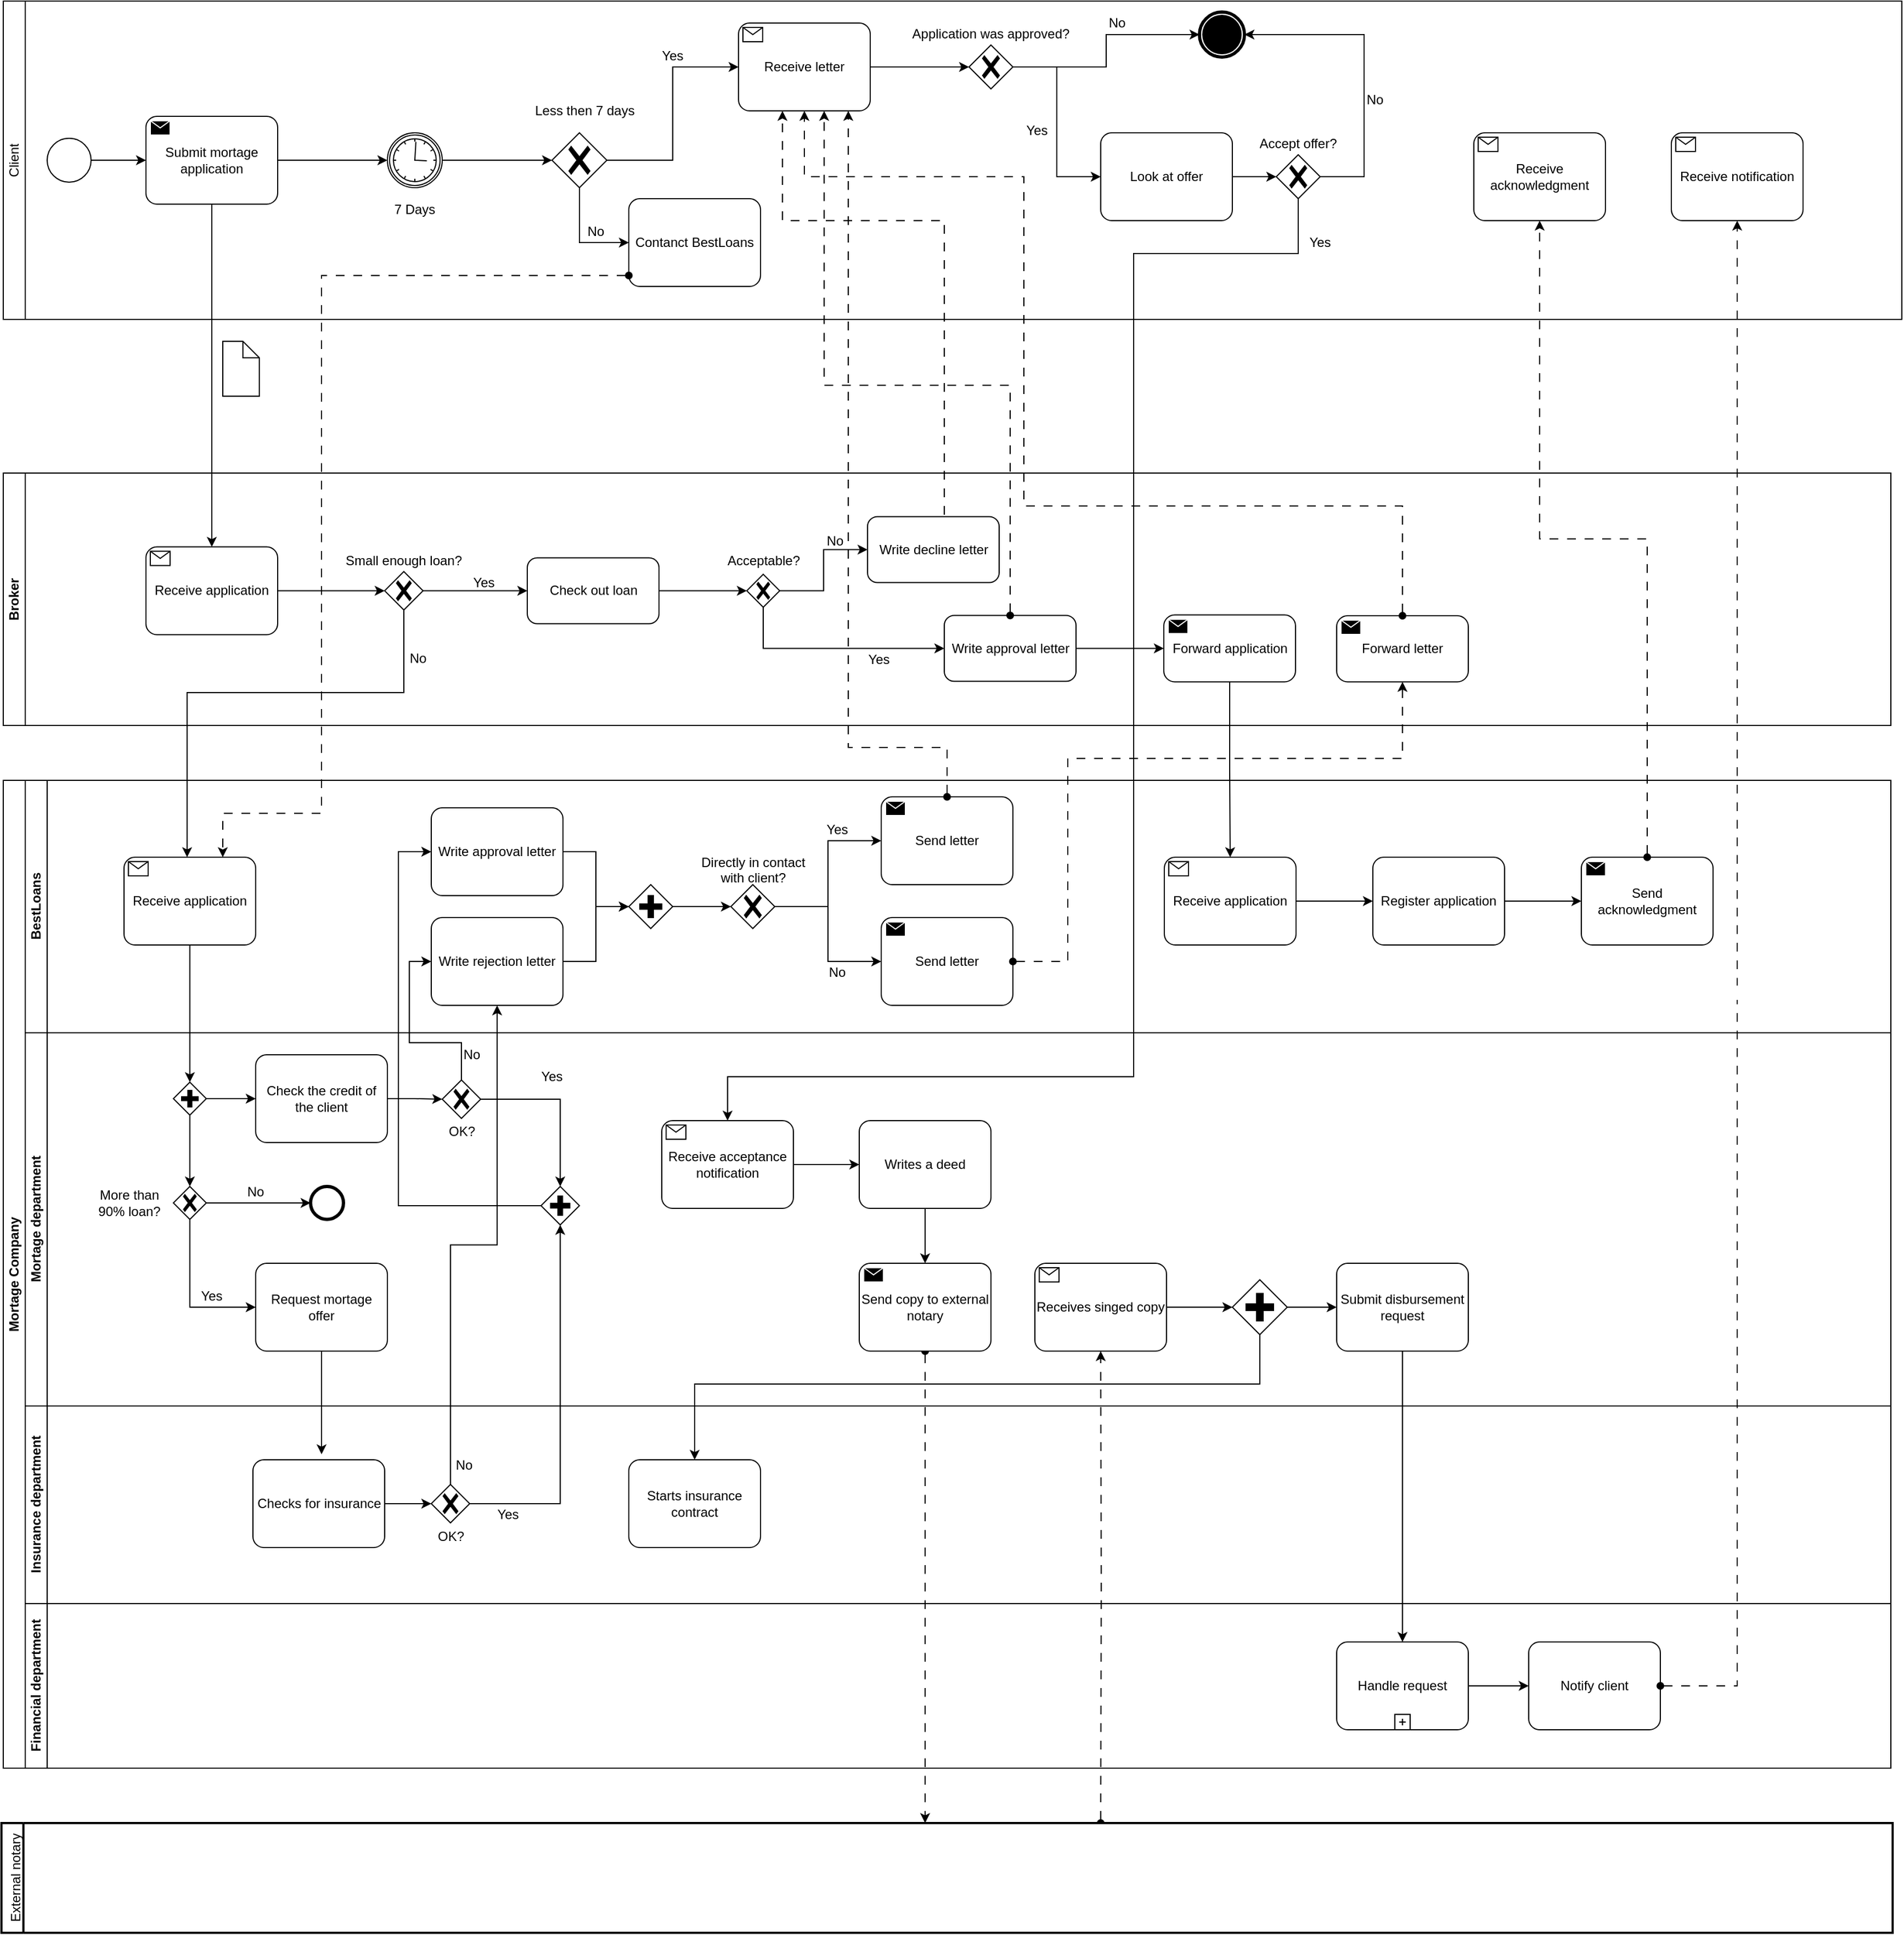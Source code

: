 <mxfile version="21.8.2" type="device">
  <diagram name="Page-1" id="gjAPVul5wnsxfEvGj7L_">
    <mxGraphModel dx="2899" dy="2229" grid="1" gridSize="10" guides="1" tooltips="1" connect="1" arrows="1" fold="1" page="1" pageScale="1" pageWidth="850" pageHeight="1100" math="0" shadow="0">
      <root>
        <mxCell id="0" />
        <mxCell id="1" parent="0" />
        <mxCell id="xwwBHfp7oe8WoKvnta9t-1" value="Mortage Company" style="swimlane;html=1;childLayout=stackLayout;resizeParent=1;resizeParentMax=0;horizontal=0;startSize=20;horizontalStack=0;whiteSpace=wrap;swimlaneLine=1;" parent="1" vertex="1">
          <mxGeometry y="220" width="1720" height="900" as="geometry" />
        </mxCell>
        <mxCell id="xwwBHfp7oe8WoKvnta9t-2" value="BestLoans" style="swimlane;html=1;startSize=20;horizontal=0;" parent="xwwBHfp7oe8WoKvnta9t-1" vertex="1">
          <mxGeometry x="20" width="1700" height="230" as="geometry" />
        </mxCell>
        <mxCell id="xwwBHfp7oe8WoKvnta9t-35" style="edgeStyle=orthogonalEdgeStyle;rounded=0;orthogonalLoop=1;jettySize=auto;html=1;dashed=1;dashPattern=8 8;startArrow=oval;startFill=1;" parent="xwwBHfp7oe8WoKvnta9t-2" edge="1">
          <mxGeometry relative="1" as="geometry">
            <mxPoint x="690" y="-610" as="targetPoint" />
            <mxPoint x="837.5" y="-191" as="sourcePoint" />
            <Array as="points">
              <mxPoint x="838" y="-510" />
              <mxPoint x="690" y="-510" />
              <mxPoint x="690" y="-610" />
            </Array>
          </mxGeometry>
        </mxCell>
        <mxCell id="xwwBHfp7oe8WoKvnta9t-51" value="Receive application" style="points=[[0.25,0,0],[0.5,0,0],[0.75,0,0],[1,0.25,0],[1,0.5,0],[1,0.75,0],[0.75,1,0],[0.5,1,0],[0.25,1,0],[0,0.75,0],[0,0.5,0],[0,0.25,0]];shape=mxgraph.bpmn.task;whiteSpace=wrap;rectStyle=rounded;size=10;html=1;container=1;expand=0;collapsible=0;taskMarker=receive;" parent="xwwBHfp7oe8WoKvnta9t-2" vertex="1">
          <mxGeometry x="1038" y="70" width="120" height="80" as="geometry" />
        </mxCell>
        <mxCell id="xwwBHfp7oe8WoKvnta9t-53" value="Register application" style="points=[[0.25,0,0],[0.5,0,0],[0.75,0,0],[1,0.25,0],[1,0.5,0],[1,0.75,0],[0.75,1,0],[0.5,1,0],[0.25,1,0],[0,0.75,0],[0,0.5,0],[0,0.25,0]];shape=mxgraph.bpmn.task;whiteSpace=wrap;rectStyle=rounded;size=10;html=1;container=1;expand=0;collapsible=0;taskMarker=abstract;" parent="xwwBHfp7oe8WoKvnta9t-2" vertex="1">
          <mxGeometry x="1228" y="70" width="120" height="80" as="geometry" />
        </mxCell>
        <mxCell id="xwwBHfp7oe8WoKvnta9t-54" style="edgeStyle=orthogonalEdgeStyle;rounded=0;orthogonalLoop=1;jettySize=auto;html=1;entryX=0;entryY=0.5;entryDx=0;entryDy=0;entryPerimeter=0;" parent="xwwBHfp7oe8WoKvnta9t-2" source="xwwBHfp7oe8WoKvnta9t-51" target="xwwBHfp7oe8WoKvnta9t-53" edge="1">
          <mxGeometry relative="1" as="geometry" />
        </mxCell>
        <mxCell id="xwwBHfp7oe8WoKvnta9t-55" value="Send acknowledgment" style="points=[[0.25,0,0],[0.5,0,0],[0.75,0,0],[1,0.25,0],[1,0.5,0],[1,0.75,0],[0.75,1,0],[0.5,1,0],[0.25,1,0],[0,0.75,0],[0,0.5,0],[0,0.25,0]];shape=mxgraph.bpmn.task;whiteSpace=wrap;rectStyle=rounded;size=10;html=1;container=1;expand=0;collapsible=0;taskMarker=send;" parent="xwwBHfp7oe8WoKvnta9t-2" vertex="1">
          <mxGeometry x="1418" y="70" width="120" height="80" as="geometry" />
        </mxCell>
        <mxCell id="xwwBHfp7oe8WoKvnta9t-57" style="edgeStyle=orthogonalEdgeStyle;rounded=0;orthogonalLoop=1;jettySize=auto;html=1;entryX=0;entryY=0.5;entryDx=0;entryDy=0;entryPerimeter=0;" parent="xwwBHfp7oe8WoKvnta9t-2" source="xwwBHfp7oe8WoKvnta9t-53" target="xwwBHfp7oe8WoKvnta9t-55" edge="1">
          <mxGeometry relative="1" as="geometry" />
        </mxCell>
        <mxCell id="xwwBHfp7oe8WoKvnta9t-96" value="Receive application" style="points=[[0.25,0,0],[0.5,0,0],[0.75,0,0],[1,0.25,0],[1,0.5,0],[1,0.75,0],[0.75,1,0],[0.5,1,0],[0.25,1,0],[0,0.75,0],[0,0.5,0],[0,0.25,0]];shape=mxgraph.bpmn.task;whiteSpace=wrap;rectStyle=rounded;size=10;html=1;container=1;expand=0;collapsible=0;taskMarker=receive;" parent="xwwBHfp7oe8WoKvnta9t-2" vertex="1">
          <mxGeometry x="90" y="70" width="120" height="80" as="geometry" />
        </mxCell>
        <mxCell id="xwwBHfp7oe8WoKvnta9t-118" value="" style="points=[[0.25,0.25,0],[0.5,0,0],[0.75,0.25,0],[1,0.5,0],[0.75,0.75,0],[0.5,1,0],[0.25,0.75,0],[0,0.5,0]];shape=mxgraph.bpmn.gateway2;html=1;verticalLabelPosition=bottom;labelBackgroundColor=#ffffff;verticalAlign=top;align=center;perimeter=rhombusPerimeter;outlineConnect=0;outline=none;symbol=none;gwType=parallel;" parent="xwwBHfp7oe8WoKvnta9t-2" vertex="1">
          <mxGeometry x="550" y="95" width="40" height="40" as="geometry" />
        </mxCell>
        <mxCell id="xwwBHfp7oe8WoKvnta9t-121" value="" style="points=[[0.25,0.25,0],[0.5,0,0],[0.75,0.25,0],[1,0.5,0],[0.75,0.75,0],[0.5,1,0],[0.25,0.75,0],[0,0.5,0]];shape=mxgraph.bpmn.gateway2;html=1;verticalLabelPosition=bottom;labelBackgroundColor=#ffffff;verticalAlign=top;align=center;perimeter=rhombusPerimeter;outlineConnect=0;outline=none;symbol=none;gwType=exclusive;" parent="xwwBHfp7oe8WoKvnta9t-2" vertex="1">
          <mxGeometry x="643" y="95" width="40" height="40" as="geometry" />
        </mxCell>
        <mxCell id="xwwBHfp7oe8WoKvnta9t-123" value="Write rejection letter" style="points=[[0.25,0,0],[0.5,0,0],[0.75,0,0],[1,0.25,0],[1,0.5,0],[1,0.75,0],[0.75,1,0],[0.5,1,0],[0.25,1,0],[0,0.75,0],[0,0.5,0],[0,0.25,0]];shape=mxgraph.bpmn.task;whiteSpace=wrap;rectStyle=rounded;size=10;html=1;container=1;expand=0;collapsible=0;taskMarker=abstract;" parent="xwwBHfp7oe8WoKvnta9t-2" vertex="1">
          <mxGeometry x="370" y="125" width="120" height="80" as="geometry" />
        </mxCell>
        <mxCell id="xwwBHfp7oe8WoKvnta9t-125" style="edgeStyle=orthogonalEdgeStyle;rounded=0;orthogonalLoop=1;jettySize=auto;html=1;entryX=0;entryY=0.5;entryDx=0;entryDy=0;entryPerimeter=0;" parent="xwwBHfp7oe8WoKvnta9t-2" source="xwwBHfp7oe8WoKvnta9t-123" target="xwwBHfp7oe8WoKvnta9t-118" edge="1">
          <mxGeometry relative="1" as="geometry" />
        </mxCell>
        <UserObject label="Directly in contact with client?" placeholders="1" name="Variable" id="xwwBHfp7oe8WoKvnta9t-126">
          <mxCell style="text;html=1;strokeColor=none;fillColor=none;align=center;verticalAlign=middle;whiteSpace=wrap;overflow=hidden;" parent="xwwBHfp7oe8WoKvnta9t-2" vertex="1">
            <mxGeometry x="605.5" y="65" width="115" height="30" as="geometry" />
          </mxCell>
        </UserObject>
        <mxCell id="xwwBHfp7oe8WoKvnta9t-127" style="edgeStyle=orthogonalEdgeStyle;rounded=0;orthogonalLoop=1;jettySize=auto;html=1;entryX=0;entryY=0.5;entryDx=0;entryDy=0;entryPerimeter=0;" parent="xwwBHfp7oe8WoKvnta9t-2" source="xwwBHfp7oe8WoKvnta9t-118" target="xwwBHfp7oe8WoKvnta9t-121" edge="1">
          <mxGeometry relative="1" as="geometry" />
        </mxCell>
        <mxCell id="xwwBHfp7oe8WoKvnta9t-128" value="Send letter" style="points=[[0.25,0,0],[0.5,0,0],[0.75,0,0],[1,0.25,0],[1,0.5,0],[1,0.75,0],[0.75,1,0],[0.5,1,0],[0.25,1,0],[0,0.75,0],[0,0.5,0],[0,0.25,0]];shape=mxgraph.bpmn.task;whiteSpace=wrap;rectStyle=rounded;size=10;html=1;container=1;expand=0;collapsible=0;taskMarker=send;" parent="xwwBHfp7oe8WoKvnta9t-2" vertex="1">
          <mxGeometry x="780" y="15" width="120" height="80" as="geometry" />
        </mxCell>
        <mxCell id="xwwBHfp7oe8WoKvnta9t-129" value="Send letter" style="points=[[0.25,0,0],[0.5,0,0],[0.75,0,0],[1,0.25,0],[1,0.5,0],[1,0.75,0],[0.75,1,0],[0.5,1,0],[0.25,1,0],[0,0.75,0],[0,0.5,0],[0,0.25,0]];shape=mxgraph.bpmn.task;whiteSpace=wrap;rectStyle=rounded;size=10;html=1;container=1;expand=0;collapsible=0;taskMarker=send;" parent="xwwBHfp7oe8WoKvnta9t-2" vertex="1">
          <mxGeometry x="780" y="125" width="120" height="80" as="geometry" />
        </mxCell>
        <mxCell id="xwwBHfp7oe8WoKvnta9t-130" style="edgeStyle=orthogonalEdgeStyle;rounded=0;orthogonalLoop=1;jettySize=auto;html=1;entryX=0;entryY=0.5;entryDx=0;entryDy=0;entryPerimeter=0;" parent="xwwBHfp7oe8WoKvnta9t-2" source="xwwBHfp7oe8WoKvnta9t-121" target="xwwBHfp7oe8WoKvnta9t-128" edge="1">
          <mxGeometry relative="1" as="geometry" />
        </mxCell>
        <UserObject label="Yes" placeholders="1" name="Variable" id="xwwBHfp7oe8WoKvnta9t-131">
          <mxCell style="text;html=1;strokeColor=none;fillColor=none;align=center;verticalAlign=middle;whiteSpace=wrap;overflow=hidden;" parent="xwwBHfp7oe8WoKvnta9t-2" vertex="1">
            <mxGeometry x="720" y="30" width="40" height="30" as="geometry" />
          </mxCell>
        </UserObject>
        <UserObject label="No" placeholders="1" name="Variable" id="xwwBHfp7oe8WoKvnta9t-132">
          <mxCell style="text;html=1;strokeColor=none;fillColor=none;align=center;verticalAlign=middle;whiteSpace=wrap;overflow=hidden;" parent="xwwBHfp7oe8WoKvnta9t-2" vertex="1">
            <mxGeometry x="720" y="160" width="40" height="30" as="geometry" />
          </mxCell>
        </UserObject>
        <mxCell id="xwwBHfp7oe8WoKvnta9t-133" style="edgeStyle=orthogonalEdgeStyle;rounded=0;orthogonalLoop=1;jettySize=auto;html=1;entryX=0;entryY=0.5;entryDx=0;entryDy=0;entryPerimeter=0;" parent="xwwBHfp7oe8WoKvnta9t-2" source="xwwBHfp7oe8WoKvnta9t-121" target="xwwBHfp7oe8WoKvnta9t-129" edge="1">
          <mxGeometry relative="1" as="geometry" />
        </mxCell>
        <mxCell id="xwwBHfp7oe8WoKvnta9t-3" value="Mortage department" style="swimlane;html=1;startSize=20;horizontal=0;" parent="xwwBHfp7oe8WoKvnta9t-1" vertex="1">
          <mxGeometry x="20" y="230" width="1700" height="340" as="geometry" />
        </mxCell>
        <mxCell id="xwwBHfp7oe8WoKvnta9t-99" value="Check the credit of the client" style="points=[[0.25,0,0],[0.5,0,0],[0.75,0,0],[1,0.25,0],[1,0.5,0],[1,0.75,0],[0.75,1,0],[0.5,1,0],[0.25,1,0],[0,0.75,0],[0,0.5,0],[0,0.25,0]];shape=mxgraph.bpmn.task;whiteSpace=wrap;rectStyle=rounded;size=10;html=1;container=1;expand=0;collapsible=0;taskMarker=abstract;" parent="xwwBHfp7oe8WoKvnta9t-3" vertex="1">
          <mxGeometry x="210" y="20" width="120" height="80" as="geometry" />
        </mxCell>
        <mxCell id="xwwBHfp7oe8WoKvnta9t-103" style="edgeStyle=orthogonalEdgeStyle;rounded=0;orthogonalLoop=1;jettySize=auto;html=1;" parent="xwwBHfp7oe8WoKvnta9t-3" source="xwwBHfp7oe8WoKvnta9t-101" target="xwwBHfp7oe8WoKvnta9t-99" edge="1">
          <mxGeometry relative="1" as="geometry" />
        </mxCell>
        <mxCell id="xwwBHfp7oe8WoKvnta9t-101" value="" style="points=[[0.25,0.25,0],[0.5,0,0],[0.75,0.25,0],[1,0.5,0],[0.75,0.75,0],[0.5,1,0],[0.25,0.75,0],[0,0.5,0]];shape=mxgraph.bpmn.gateway2;html=1;verticalLabelPosition=bottom;labelBackgroundColor=#ffffff;verticalAlign=top;align=center;perimeter=rhombusPerimeter;outlineConnect=0;outline=none;symbol=none;gwType=parallel;" parent="xwwBHfp7oe8WoKvnta9t-3" vertex="1">
          <mxGeometry x="135" y="45" width="30" height="30" as="geometry" />
        </mxCell>
        <mxCell id="xwwBHfp7oe8WoKvnta9t-107" style="edgeStyle=orthogonalEdgeStyle;rounded=0;orthogonalLoop=1;jettySize=auto;html=1;" parent="xwwBHfp7oe8WoKvnta9t-3" source="xwwBHfp7oe8WoKvnta9t-104" edge="1">
          <mxGeometry relative="1" as="geometry">
            <mxPoint x="260" y="155" as="targetPoint" />
          </mxGeometry>
        </mxCell>
        <mxCell id="xwwBHfp7oe8WoKvnta9t-104" value="" style="points=[[0.25,0.25,0],[0.5,0,0],[0.75,0.25,0],[1,0.5,0],[0.75,0.75,0],[0.5,1,0],[0.25,0.75,0],[0,0.5,0]];shape=mxgraph.bpmn.gateway2;html=1;verticalLabelPosition=bottom;labelBackgroundColor=#ffffff;verticalAlign=top;align=center;perimeter=rhombusPerimeter;outlineConnect=0;outline=none;symbol=none;gwType=exclusive;" parent="xwwBHfp7oe8WoKvnta9t-3" vertex="1">
          <mxGeometry x="135" y="140" width="30" height="30" as="geometry" />
        </mxCell>
        <UserObject label="More than 90% loan?" placeholders="1" name="Variable" id="xwwBHfp7oe8WoKvnta9t-105">
          <mxCell style="text;html=1;strokeColor=none;fillColor=none;align=center;verticalAlign=middle;whiteSpace=wrap;overflow=hidden;" parent="xwwBHfp7oe8WoKvnta9t-3" vertex="1">
            <mxGeometry x="55" y="135" width="80" height="40" as="geometry" />
          </mxCell>
        </UserObject>
        <mxCell id="xwwBHfp7oe8WoKvnta9t-106" style="edgeStyle=orthogonalEdgeStyle;rounded=0;orthogonalLoop=1;jettySize=auto;html=1;entryX=0.5;entryY=0;entryDx=0;entryDy=0;entryPerimeter=0;" parent="xwwBHfp7oe8WoKvnta9t-3" source="xwwBHfp7oe8WoKvnta9t-101" target="xwwBHfp7oe8WoKvnta9t-104" edge="1">
          <mxGeometry relative="1" as="geometry" />
        </mxCell>
        <UserObject label="No" placeholders="1" name="Variable" id="xwwBHfp7oe8WoKvnta9t-108">
          <mxCell style="text;html=1;strokeColor=none;fillColor=none;align=center;verticalAlign=middle;whiteSpace=wrap;overflow=hidden;" parent="xwwBHfp7oe8WoKvnta9t-3" vertex="1">
            <mxGeometry x="190" y="135" width="40" height="20" as="geometry" />
          </mxCell>
        </UserObject>
        <mxCell id="xwwBHfp7oe8WoKvnta9t-110" value="Request mortage offer" style="points=[[0.25,0,0],[0.5,0,0],[0.75,0,0],[1,0.25,0],[1,0.5,0],[1,0.75,0],[0.75,1,0],[0.5,1,0],[0.25,1,0],[0,0.75,0],[0,0.5,0],[0,0.25,0]];shape=mxgraph.bpmn.task;whiteSpace=wrap;rectStyle=rounded;size=10;html=1;container=1;expand=0;collapsible=0;taskMarker=abstract;" parent="xwwBHfp7oe8WoKvnta9t-3" vertex="1">
          <mxGeometry x="210" y="210" width="120" height="80" as="geometry" />
        </mxCell>
        <mxCell id="xwwBHfp7oe8WoKvnta9t-111" style="edgeStyle=orthogonalEdgeStyle;rounded=0;orthogonalLoop=1;jettySize=auto;html=1;entryX=0;entryY=0.5;entryDx=0;entryDy=0;entryPerimeter=0;" parent="xwwBHfp7oe8WoKvnta9t-3" source="xwwBHfp7oe8WoKvnta9t-104" target="xwwBHfp7oe8WoKvnta9t-110" edge="1">
          <mxGeometry relative="1" as="geometry">
            <Array as="points">
              <mxPoint x="150" y="250" />
            </Array>
          </mxGeometry>
        </mxCell>
        <UserObject label="Yes" placeholders="1" name="Variable" id="xwwBHfp7oe8WoKvnta9t-112">
          <mxCell style="text;html=1;strokeColor=none;fillColor=none;align=center;verticalAlign=middle;whiteSpace=wrap;overflow=hidden;" parent="xwwBHfp7oe8WoKvnta9t-3" vertex="1">
            <mxGeometry x="150" y="230" width="40" height="20" as="geometry" />
          </mxCell>
        </UserObject>
        <mxCell id="xwwBHfp7oe8WoKvnta9t-116" value="" style="points=[[0.145,0.145,0],[0.5,0,0],[0.855,0.145,0],[1,0.5,0],[0.855,0.855,0],[0.5,1,0],[0.145,0.855,0],[0,0.5,0]];shape=mxgraph.bpmn.event;html=1;verticalLabelPosition=bottom;labelBackgroundColor=#ffffff;verticalAlign=top;align=center;perimeter=ellipsePerimeter;outlineConnect=0;aspect=fixed;outline=end;symbol=terminate2;" parent="xwwBHfp7oe8WoKvnta9t-3" vertex="1">
          <mxGeometry x="260" y="140" width="30" height="30" as="geometry" />
        </mxCell>
        <mxCell id="xwwBHfp7oe8WoKvnta9t-145" style="edgeStyle=orthogonalEdgeStyle;rounded=0;orthogonalLoop=1;jettySize=auto;html=1;entryX=0.5;entryY=0;entryDx=0;entryDy=0;entryPerimeter=0;" parent="xwwBHfp7oe8WoKvnta9t-3" source="xwwBHfp7oe8WoKvnta9t-140" target="xwwBHfp7oe8WoKvnta9t-152" edge="1">
          <mxGeometry relative="1" as="geometry">
            <mxPoint x="510" y="60.5" as="targetPoint" />
          </mxGeometry>
        </mxCell>
        <mxCell id="xwwBHfp7oe8WoKvnta9t-140" value="" style="points=[[0.25,0.25,0],[0.5,0,0],[0.75,0.25,0],[1,0.5,0],[0.75,0.75,0],[0.5,1,0],[0.25,0.75,0],[0,0.5,0]];shape=mxgraph.bpmn.gateway2;html=1;verticalLabelPosition=bottom;labelBackgroundColor=#ffffff;verticalAlign=top;align=center;perimeter=rhombusPerimeter;outlineConnect=0;outline=none;symbol=none;gwType=exclusive;" parent="xwwBHfp7oe8WoKvnta9t-3" vertex="1">
          <mxGeometry x="380" y="43" width="35" height="35" as="geometry" />
        </mxCell>
        <UserObject label="OK?" placeholders="1" name="Variable" id="xwwBHfp7oe8WoKvnta9t-141">
          <mxCell style="text;html=1;strokeColor=none;fillColor=none;align=center;verticalAlign=middle;whiteSpace=wrap;overflow=hidden;" parent="xwwBHfp7oe8WoKvnta9t-3" vertex="1">
            <mxGeometry x="377.5" y="80" width="40" height="20" as="geometry" />
          </mxCell>
        </UserObject>
        <mxCell id="xwwBHfp7oe8WoKvnta9t-142" style="edgeStyle=orthogonalEdgeStyle;rounded=0;orthogonalLoop=1;jettySize=auto;html=1;entryX=0;entryY=0.5;entryDx=0;entryDy=0;entryPerimeter=0;" parent="xwwBHfp7oe8WoKvnta9t-3" source="xwwBHfp7oe8WoKvnta9t-99" target="xwwBHfp7oe8WoKvnta9t-140" edge="1">
          <mxGeometry relative="1" as="geometry" />
        </mxCell>
        <UserObject label="No" placeholders="1" name="Variable" id="xwwBHfp7oe8WoKvnta9t-144">
          <mxCell style="text;html=1;strokeColor=none;fillColor=none;align=center;verticalAlign=middle;whiteSpace=wrap;overflow=hidden;" parent="xwwBHfp7oe8WoKvnta9t-3" vertex="1">
            <mxGeometry x="387" y="10" width="40" height="20" as="geometry" />
          </mxCell>
        </UserObject>
        <mxCell id="xwwBHfp7oe8WoKvnta9t-152" value="" style="points=[[0.25,0.25,0],[0.5,0,0],[0.75,0.25,0],[1,0.5,0],[0.75,0.75,0],[0.5,1,0],[0.25,0.75,0],[0,0.5,0]];shape=mxgraph.bpmn.gateway2;html=1;verticalLabelPosition=bottom;labelBackgroundColor=#ffffff;verticalAlign=top;align=center;perimeter=rhombusPerimeter;outlineConnect=0;outline=none;symbol=none;gwType=parallel;" parent="xwwBHfp7oe8WoKvnta9t-3" vertex="1">
          <mxGeometry x="470" y="140" width="35" height="35" as="geometry" />
        </mxCell>
        <UserObject label="Yes" placeholders="1" name="Variable" id="xwwBHfp7oe8WoKvnta9t-154">
          <mxCell style="text;html=1;strokeColor=none;fillColor=none;align=center;verticalAlign=middle;whiteSpace=wrap;overflow=hidden;" parent="xwwBHfp7oe8WoKvnta9t-3" vertex="1">
            <mxGeometry x="460" y="30" width="40" height="20" as="geometry" />
          </mxCell>
        </UserObject>
        <mxCell id="xwwBHfp7oe8WoKvnta9t-174" value="Receive acceptance notification" style="points=[[0.25,0,0],[0.5,0,0],[0.75,0,0],[1,0.25,0],[1,0.5,0],[1,0.75,0],[0.75,1,0],[0.5,1,0],[0.25,1,0],[0,0.75,0],[0,0.5,0],[0,0.25,0]];shape=mxgraph.bpmn.task;whiteSpace=wrap;rectStyle=rounded;size=10;html=1;container=1;expand=0;collapsible=0;taskMarker=receive;" parent="xwwBHfp7oe8WoKvnta9t-3" vertex="1">
          <mxGeometry x="580" y="80" width="120" height="80" as="geometry" />
        </mxCell>
        <mxCell id="xwwBHfp7oe8WoKvnta9t-182" style="edgeStyle=orthogonalEdgeStyle;rounded=0;orthogonalLoop=1;jettySize=auto;html=1;dashed=1;dashPattern=8 8;startArrow=oval;startFill=1;exitX=0.5;exitY=1;exitDx=0;exitDy=0;exitPerimeter=0;" parent="xwwBHfp7oe8WoKvnta9t-3" source="xwwBHfp7oe8WoKvnta9t-183" edge="1">
          <mxGeometry relative="1" as="geometry">
            <mxPoint x="820" y="720" as="targetPoint" />
          </mxGeometry>
        </mxCell>
        <mxCell id="xwwBHfp7oe8WoKvnta9t-177" value="Writes a deed" style="points=[[0.25,0,0],[0.5,0,0],[0.75,0,0],[1,0.25,0],[1,0.5,0],[1,0.75,0],[0.75,1,0],[0.5,1,0],[0.25,1,0],[0,0.75,0],[0,0.5,0],[0,0.25,0]];shape=mxgraph.bpmn.task;whiteSpace=wrap;rectStyle=rounded;size=10;html=1;container=1;expand=0;collapsible=0;taskMarker=abstract;" parent="xwwBHfp7oe8WoKvnta9t-3" vertex="1">
          <mxGeometry x="760" y="80" width="120" height="80" as="geometry" />
        </mxCell>
        <mxCell id="xwwBHfp7oe8WoKvnta9t-178" style="edgeStyle=orthogonalEdgeStyle;rounded=0;orthogonalLoop=1;jettySize=auto;html=1;entryX=0;entryY=0.5;entryDx=0;entryDy=0;entryPerimeter=0;" parent="xwwBHfp7oe8WoKvnta9t-3" source="xwwBHfp7oe8WoKvnta9t-174" target="xwwBHfp7oe8WoKvnta9t-177" edge="1">
          <mxGeometry relative="1" as="geometry" />
        </mxCell>
        <mxCell id="xwwBHfp7oe8WoKvnta9t-183" value="Send copy to external notary" style="points=[[0.25,0,0],[0.5,0,0],[0.75,0,0],[1,0.25,0],[1,0.5,0],[1,0.75,0],[0.75,1,0],[0.5,1,0],[0.25,1,0],[0,0.75,0],[0,0.5,0],[0,0.25,0]];shape=mxgraph.bpmn.task;whiteSpace=wrap;rectStyle=rounded;size=10;html=1;container=1;expand=0;collapsible=0;taskMarker=send;" parent="xwwBHfp7oe8WoKvnta9t-3" vertex="1">
          <mxGeometry x="760" y="210" width="120" height="80" as="geometry" />
        </mxCell>
        <mxCell id="xwwBHfp7oe8WoKvnta9t-184" style="edgeStyle=orthogonalEdgeStyle;rounded=0;orthogonalLoop=1;jettySize=auto;html=1;entryX=0.5;entryY=0;entryDx=0;entryDy=0;entryPerimeter=0;" parent="xwwBHfp7oe8WoKvnta9t-3" source="xwwBHfp7oe8WoKvnta9t-177" target="xwwBHfp7oe8WoKvnta9t-183" edge="1">
          <mxGeometry relative="1" as="geometry" />
        </mxCell>
        <mxCell id="xwwBHfp7oe8WoKvnta9t-186" style="edgeStyle=orthogonalEdgeStyle;rounded=0;orthogonalLoop=1;jettySize=auto;html=1;entryX=0.5;entryY=1;entryDx=0;entryDy=0;entryPerimeter=0;dashed=1;dashPattern=8 8;startArrow=oval;startFill=1;" parent="xwwBHfp7oe8WoKvnta9t-3" target="xwwBHfp7oe8WoKvnta9t-185" edge="1">
          <mxGeometry relative="1" as="geometry">
            <mxPoint x="980" y="710" as="targetPoint" />
            <mxPoint x="980" y="720" as="sourcePoint" />
          </mxGeometry>
        </mxCell>
        <mxCell id="xwwBHfp7oe8WoKvnta9t-185" value="Receives singed copy" style="points=[[0.25,0,0],[0.5,0,0],[0.75,0,0],[1,0.25,0],[1,0.5,0],[1,0.75,0],[0.75,1,0],[0.5,1,0],[0.25,1,0],[0,0.75,0],[0,0.5,0],[0,0.25,0]];shape=mxgraph.bpmn.task;whiteSpace=wrap;rectStyle=rounded;size=10;html=1;container=1;expand=0;collapsible=0;taskMarker=receive;" parent="xwwBHfp7oe8WoKvnta9t-3" vertex="1">
          <mxGeometry x="920" y="210" width="120" height="80" as="geometry" />
        </mxCell>
        <mxCell id="xwwBHfp7oe8WoKvnta9t-190" value="" style="points=[[0.25,0.25,0],[0.5,0,0],[0.75,0.25,0],[1,0.5,0],[0.75,0.75,0],[0.5,1,0],[0.25,0.75,0],[0,0.5,0]];shape=mxgraph.bpmn.gateway2;html=1;verticalLabelPosition=bottom;labelBackgroundColor=#ffffff;verticalAlign=top;align=center;perimeter=rhombusPerimeter;outlineConnect=0;outline=none;symbol=none;gwType=parallel;" parent="xwwBHfp7oe8WoKvnta9t-3" vertex="1">
          <mxGeometry x="1100" y="225" width="50" height="50" as="geometry" />
        </mxCell>
        <mxCell id="xwwBHfp7oe8WoKvnta9t-192" style="edgeStyle=orthogonalEdgeStyle;rounded=0;orthogonalLoop=1;jettySize=auto;html=1;entryX=0;entryY=0.5;entryDx=0;entryDy=0;entryPerimeter=0;" parent="xwwBHfp7oe8WoKvnta9t-3" source="xwwBHfp7oe8WoKvnta9t-185" target="xwwBHfp7oe8WoKvnta9t-190" edge="1">
          <mxGeometry relative="1" as="geometry" />
        </mxCell>
        <mxCell id="xwwBHfp7oe8WoKvnta9t-194" value="Submit disbursement request" style="points=[[0.25,0,0],[0.5,0,0],[0.75,0,0],[1,0.25,0],[1,0.5,0],[1,0.75,0],[0.75,1,0],[0.5,1,0],[0.25,1,0],[0,0.75,0],[0,0.5,0],[0,0.25,0]];shape=mxgraph.bpmn.task;whiteSpace=wrap;rectStyle=rounded;size=10;html=1;container=1;expand=0;collapsible=0;taskMarker=abstract;" parent="xwwBHfp7oe8WoKvnta9t-3" vertex="1">
          <mxGeometry x="1195" y="210" width="120" height="80" as="geometry" />
        </mxCell>
        <mxCell id="xwwBHfp7oe8WoKvnta9t-195" style="edgeStyle=orthogonalEdgeStyle;rounded=0;orthogonalLoop=1;jettySize=auto;html=1;entryX=0;entryY=0.5;entryDx=0;entryDy=0;entryPerimeter=0;" parent="xwwBHfp7oe8WoKvnta9t-3" source="xwwBHfp7oe8WoKvnta9t-190" target="xwwBHfp7oe8WoKvnta9t-194" edge="1">
          <mxGeometry relative="1" as="geometry" />
        </mxCell>
        <mxCell id="xwwBHfp7oe8WoKvnta9t-4" value="Insurance department" style="swimlane;html=1;startSize=20;horizontal=0;" parent="xwwBHfp7oe8WoKvnta9t-1" vertex="1">
          <mxGeometry x="20" y="570" width="1700" height="180" as="geometry" />
        </mxCell>
        <mxCell id="xwwBHfp7oe8WoKvnta9t-113" value="Checks for insurance" style="points=[[0.25,0,0],[0.5,0,0],[0.75,0,0],[1,0.25,0],[1,0.5,0],[1,0.75,0],[0.75,1,0],[0.5,1,0],[0.25,1,0],[0,0.75,0],[0,0.5,0],[0,0.25,0]];shape=mxgraph.bpmn.task;whiteSpace=wrap;rectStyle=rounded;size=10;html=1;container=1;expand=0;collapsible=0;taskMarker=abstract;" parent="xwwBHfp7oe8WoKvnta9t-4" vertex="1">
          <mxGeometry x="207.5" y="49" width="120" height="80" as="geometry" />
        </mxCell>
        <mxCell id="xwwBHfp7oe8WoKvnta9t-147" value="" style="points=[[0.25,0.25,0],[0.5,0,0],[0.75,0.25,0],[1,0.5,0],[0.75,0.75,0],[0.5,1,0],[0.25,0.75,0],[0,0.5,0]];shape=mxgraph.bpmn.gateway2;html=1;verticalLabelPosition=bottom;labelBackgroundColor=#ffffff;verticalAlign=top;align=center;perimeter=rhombusPerimeter;outlineConnect=0;outline=none;symbol=none;gwType=exclusive;" parent="xwwBHfp7oe8WoKvnta9t-4" vertex="1">
          <mxGeometry x="370" y="71.5" width="35" height="35" as="geometry" />
        </mxCell>
        <UserObject label="OK?" placeholders="1" name="Variable" id="xwwBHfp7oe8WoKvnta9t-148">
          <mxCell style="text;html=1;strokeColor=none;fillColor=none;align=center;verticalAlign=middle;whiteSpace=wrap;overflow=hidden;" parent="xwwBHfp7oe8WoKvnta9t-4" vertex="1">
            <mxGeometry x="367.5" y="109" width="40" height="20" as="geometry" />
          </mxCell>
        </UserObject>
        <mxCell id="xwwBHfp7oe8WoKvnta9t-149" style="edgeStyle=orthogonalEdgeStyle;rounded=0;orthogonalLoop=1;jettySize=auto;html=1;entryX=0;entryY=0.5;entryDx=0;entryDy=0;entryPerimeter=0;" parent="xwwBHfp7oe8WoKvnta9t-4" source="xwwBHfp7oe8WoKvnta9t-113" target="xwwBHfp7oe8WoKvnta9t-147" edge="1">
          <mxGeometry relative="1" as="geometry" />
        </mxCell>
        <UserObject label="No" placeholders="1" name="Variable" id="xwwBHfp7oe8WoKvnta9t-151">
          <mxCell style="text;html=1;strokeColor=none;fillColor=none;align=center;verticalAlign=middle;whiteSpace=wrap;overflow=hidden;" parent="xwwBHfp7oe8WoKvnta9t-4" vertex="1">
            <mxGeometry x="380" y="44" width="40" height="20" as="geometry" />
          </mxCell>
        </UserObject>
        <UserObject label="Yes" placeholders="1" name="Variable" id="xwwBHfp7oe8WoKvnta9t-155">
          <mxCell style="text;html=1;strokeColor=none;fillColor=none;align=center;verticalAlign=middle;whiteSpace=wrap;overflow=hidden;" parent="xwwBHfp7oe8WoKvnta9t-4" vertex="1">
            <mxGeometry x="420" y="89" width="40" height="20" as="geometry" />
          </mxCell>
        </UserObject>
        <mxCell id="xwwBHfp7oe8WoKvnta9t-188" value="Starts insurance contract" style="points=[[0.25,0,0],[0.5,0,0],[0.75,0,0],[1,0.25,0],[1,0.5,0],[1,0.75,0],[0.75,1,0],[0.5,1,0],[0.25,1,0],[0,0.75,0],[0,0.5,0],[0,0.25,0]];shape=mxgraph.bpmn.task;whiteSpace=wrap;rectStyle=rounded;size=10;html=1;container=1;expand=0;collapsible=0;taskMarker=abstract;" parent="xwwBHfp7oe8WoKvnta9t-4" vertex="1">
          <mxGeometry x="550" y="49" width="120" height="80" as="geometry" />
        </mxCell>
        <mxCell id="xwwBHfp7oe8WoKvnta9t-187" value="Financial department" style="swimlane;html=1;startSize=20;horizontal=0;" parent="xwwBHfp7oe8WoKvnta9t-1" vertex="1">
          <mxGeometry x="20" y="750" width="1700" height="150" as="geometry" />
        </mxCell>
        <mxCell id="xwwBHfp7oe8WoKvnta9t-198" value="Handle request" style="points=[[0.25,0,0],[0.5,0,0],[0.75,0,0],[1,0.25,0],[1,0.5,0],[1,0.75,0],[0.75,1,0],[0.5,1,0],[0.25,1,0],[0,0.75,0],[0,0.5,0],[0,0.25,0]];shape=mxgraph.bpmn.task;whiteSpace=wrap;rectStyle=rounded;size=10;html=1;container=1;expand=0;collapsible=0;taskMarker=abstract;isLoopSub=1;" parent="xwwBHfp7oe8WoKvnta9t-187" vertex="1">
          <mxGeometry x="1195" y="35" width="120" height="80" as="geometry" />
        </mxCell>
        <mxCell id="xwwBHfp7oe8WoKvnta9t-200" value="Notify client" style="points=[[0.25,0,0],[0.5,0,0],[0.75,0,0],[1,0.25,0],[1,0.5,0],[1,0.75,0],[0.75,1,0],[0.5,1,0],[0.25,1,0],[0,0.75,0],[0,0.5,0],[0,0.25,0]];shape=mxgraph.bpmn.task;whiteSpace=wrap;rectStyle=rounded;size=10;html=1;container=1;expand=0;collapsible=0;taskMarker=abstract;" parent="xwwBHfp7oe8WoKvnta9t-187" vertex="1">
          <mxGeometry x="1370" y="35" width="120" height="80" as="geometry" />
        </mxCell>
        <mxCell id="xwwBHfp7oe8WoKvnta9t-201" style="edgeStyle=orthogonalEdgeStyle;rounded=0;orthogonalLoop=1;jettySize=auto;html=1;entryX=0;entryY=0.5;entryDx=0;entryDy=0;entryPerimeter=0;" parent="xwwBHfp7oe8WoKvnta9t-187" source="xwwBHfp7oe8WoKvnta9t-198" target="xwwBHfp7oe8WoKvnta9t-200" edge="1">
          <mxGeometry relative="1" as="geometry" />
        </mxCell>
        <mxCell id="xwwBHfp7oe8WoKvnta9t-102" style="edgeStyle=orthogonalEdgeStyle;rounded=0;orthogonalLoop=1;jettySize=auto;html=1;entryX=0.5;entryY=0;entryDx=0;entryDy=0;entryPerimeter=0;" parent="xwwBHfp7oe8WoKvnta9t-1" source="xwwBHfp7oe8WoKvnta9t-96" target="xwwBHfp7oe8WoKvnta9t-101" edge="1">
          <mxGeometry relative="1" as="geometry" />
        </mxCell>
        <mxCell id="xwwBHfp7oe8WoKvnta9t-114" style="edgeStyle=orthogonalEdgeStyle;rounded=0;orthogonalLoop=1;jettySize=auto;html=1;entryX=0.521;entryY=-0.062;entryDx=0;entryDy=0;entryPerimeter=0;" parent="xwwBHfp7oe8WoKvnta9t-1" source="xwwBHfp7oe8WoKvnta9t-110" target="xwwBHfp7oe8WoKvnta9t-113" edge="1">
          <mxGeometry relative="1" as="geometry" />
        </mxCell>
        <mxCell id="xwwBHfp7oe8WoKvnta9t-143" style="edgeStyle=orthogonalEdgeStyle;rounded=0;orthogonalLoop=1;jettySize=auto;html=1;entryX=0;entryY=0.5;entryDx=0;entryDy=0;entryPerimeter=0;" parent="xwwBHfp7oe8WoKvnta9t-1" source="xwwBHfp7oe8WoKvnta9t-140" target="xwwBHfp7oe8WoKvnta9t-123" edge="1">
          <mxGeometry relative="1" as="geometry" />
        </mxCell>
        <mxCell id="xwwBHfp7oe8WoKvnta9t-150" style="edgeStyle=orthogonalEdgeStyle;rounded=0;orthogonalLoop=1;jettySize=auto;html=1;entryX=0.5;entryY=1;entryDx=0;entryDy=0;entryPerimeter=0;" parent="xwwBHfp7oe8WoKvnta9t-1" source="xwwBHfp7oe8WoKvnta9t-147" target="xwwBHfp7oe8WoKvnta9t-123" edge="1">
          <mxGeometry relative="1" as="geometry" />
        </mxCell>
        <mxCell id="xwwBHfp7oe8WoKvnta9t-153" style="edgeStyle=orthogonalEdgeStyle;rounded=0;orthogonalLoop=1;jettySize=auto;html=1;entryX=0.5;entryY=1;entryDx=0;entryDy=0;entryPerimeter=0;" parent="xwwBHfp7oe8WoKvnta9t-1" source="xwwBHfp7oe8WoKvnta9t-147" target="xwwBHfp7oe8WoKvnta9t-152" edge="1">
          <mxGeometry relative="1" as="geometry" />
        </mxCell>
        <mxCell id="xwwBHfp7oe8WoKvnta9t-191" style="edgeStyle=orthogonalEdgeStyle;rounded=0;orthogonalLoop=1;jettySize=auto;html=1;entryX=0.5;entryY=0;entryDx=0;entryDy=0;entryPerimeter=0;" parent="xwwBHfp7oe8WoKvnta9t-1" source="xwwBHfp7oe8WoKvnta9t-190" target="xwwBHfp7oe8WoKvnta9t-188" edge="1">
          <mxGeometry relative="1" as="geometry">
            <Array as="points">
              <mxPoint x="1145" y="550" />
              <mxPoint x="630" y="550" />
            </Array>
          </mxGeometry>
        </mxCell>
        <mxCell id="xwwBHfp7oe8WoKvnta9t-199" style="edgeStyle=orthogonalEdgeStyle;rounded=0;orthogonalLoop=1;jettySize=auto;html=1;entryX=0.5;entryY=0;entryDx=0;entryDy=0;entryPerimeter=0;" parent="xwwBHfp7oe8WoKvnta9t-1" source="xwwBHfp7oe8WoKvnta9t-194" target="xwwBHfp7oe8WoKvnta9t-198" edge="1">
          <mxGeometry relative="1" as="geometry" />
        </mxCell>
        <mxCell id="xwwBHfp7oe8WoKvnta9t-9" value="" style="shape=mxgraph.bpmn.data;labelPosition=center;verticalLabelPosition=bottom;align=center;verticalAlign=top;size=15;html=1;" parent="1" vertex="1">
          <mxGeometry x="200" y="-180" width="33.34" height="50" as="geometry" />
        </mxCell>
        <mxCell id="xwwBHfp7oe8WoKvnta9t-62" value="Broker" style="swimlane;startSize=20;horizontal=0;html=1;whiteSpace=wrap;" parent="1" vertex="1">
          <mxGeometry y="-60" width="1720" height="230" as="geometry" />
        </mxCell>
        <mxCell id="xwwBHfp7oe8WoKvnta9t-11" value="" style="points=[[0.25,0.25,0],[0.5,0,0],[0.75,0.25,0],[1,0.5,0],[0.75,0.75,0],[0.5,1,0],[0.25,0.75,0],[0,0.5,0]];shape=mxgraph.bpmn.gateway2;html=1;verticalLabelPosition=bottom;labelBackgroundColor=#ffffff;verticalAlign=top;align=center;perimeter=rhombusPerimeter;outlineConnect=0;outline=none;symbol=none;gwType=exclusive;" parent="xwwBHfp7oe8WoKvnta9t-62" vertex="1">
          <mxGeometry x="347.5" y="89.75" width="35" height="35" as="geometry" />
        </mxCell>
        <UserObject label="Small enough loan?" placeholders="1" name="Variable" id="xwwBHfp7oe8WoKvnta9t-12">
          <mxCell style="text;html=1;strokeColor=none;fillColor=none;align=center;verticalAlign=middle;whiteSpace=wrap;overflow=hidden;" parent="xwwBHfp7oe8WoKvnta9t-62" vertex="1">
            <mxGeometry x="300" y="69.75" width="130" height="20" as="geometry" />
          </mxCell>
        </UserObject>
        <UserObject label="Yes" placeholders="1" name="Variable" id="xwwBHfp7oe8WoKvnta9t-19">
          <mxCell style="text;html=1;strokeColor=none;fillColor=none;align=center;verticalAlign=middle;whiteSpace=wrap;overflow=hidden;" parent="xwwBHfp7oe8WoKvnta9t-62" vertex="1">
            <mxGeometry x="397.5" y="89.75" width="80" height="20" as="geometry" />
          </mxCell>
        </UserObject>
        <mxCell id="xwwBHfp7oe8WoKvnta9t-21" value="Check out loan" style="rounded=1;whiteSpace=wrap;html=1;" parent="xwwBHfp7oe8WoKvnta9t-62" vertex="1">
          <mxGeometry x="477.5" y="77.25" width="120" height="60" as="geometry" />
        </mxCell>
        <mxCell id="xwwBHfp7oe8WoKvnta9t-22" style="edgeStyle=orthogonalEdgeStyle;rounded=0;orthogonalLoop=1;jettySize=auto;html=1;entryX=0;entryY=0.5;entryDx=0;entryDy=0;" parent="xwwBHfp7oe8WoKvnta9t-62" source="xwwBHfp7oe8WoKvnta9t-11" target="xwwBHfp7oe8WoKvnta9t-21" edge="1">
          <mxGeometry relative="1" as="geometry" />
        </mxCell>
        <mxCell id="xwwBHfp7oe8WoKvnta9t-23" value="" style="points=[[0.25,0.25,0],[0.5,0,0],[0.75,0.25,0],[1,0.5,0],[0.75,0.75,0],[0.5,1,0],[0.25,0.75,0],[0,0.5,0]];shape=mxgraph.bpmn.gateway2;html=1;verticalLabelPosition=bottom;labelBackgroundColor=#ffffff;verticalAlign=top;align=center;perimeter=rhombusPerimeter;outlineConnect=0;outline=none;symbol=none;gwType=exclusive;" parent="xwwBHfp7oe8WoKvnta9t-62" vertex="1">
          <mxGeometry x="677.5" y="92.25" width="30" height="30" as="geometry" />
        </mxCell>
        <mxCell id="xwwBHfp7oe8WoKvnta9t-25" style="edgeStyle=orthogonalEdgeStyle;rounded=0;orthogonalLoop=1;jettySize=auto;html=1;" parent="xwwBHfp7oe8WoKvnta9t-62" source="xwwBHfp7oe8WoKvnta9t-21" target="xwwBHfp7oe8WoKvnta9t-23" edge="1">
          <mxGeometry relative="1" as="geometry" />
        </mxCell>
        <UserObject label="Acceptable?" placeholders="1" name="Variable" id="xwwBHfp7oe8WoKvnta9t-24">
          <mxCell style="text;html=1;strokeColor=none;fillColor=none;align=center;verticalAlign=middle;whiteSpace=wrap;overflow=hidden;" parent="xwwBHfp7oe8WoKvnta9t-62" vertex="1">
            <mxGeometry x="627.5" y="69.75" width="130" height="20" as="geometry" />
          </mxCell>
        </UserObject>
        <mxCell id="xwwBHfp7oe8WoKvnta9t-26" style="edgeStyle=orthogonalEdgeStyle;rounded=0;orthogonalLoop=1;jettySize=auto;html=1;entryX=0;entryY=0.5;entryDx=0;entryDy=0;" parent="xwwBHfp7oe8WoKvnta9t-62" source="xwwBHfp7oe8WoKvnta9t-23" target="xwwBHfp7oe8WoKvnta9t-34" edge="1">
          <mxGeometry relative="1" as="geometry">
            <mxPoint x="787.5" y="69.75" as="targetPoint" />
          </mxGeometry>
        </mxCell>
        <UserObject label="No" placeholders="1" name="Variable" id="xwwBHfp7oe8WoKvnta9t-27">
          <mxCell style="text;html=1;strokeColor=none;fillColor=none;align=center;verticalAlign=middle;whiteSpace=wrap;overflow=hidden;" parent="xwwBHfp7oe8WoKvnta9t-62" vertex="1">
            <mxGeometry x="727.5" y="52.25" width="60" height="17.5" as="geometry" />
          </mxCell>
        </UserObject>
        <mxCell id="xwwBHfp7oe8WoKvnta9t-34" value="Write decline letter" style="rounded=1;whiteSpace=wrap;html=1;" parent="xwwBHfp7oe8WoKvnta9t-62" vertex="1">
          <mxGeometry x="787.5" y="39.75" width="120" height="60" as="geometry" />
        </mxCell>
        <mxCell id="xwwBHfp7oe8WoKvnta9t-36" value="Write approval letter" style="rounded=1;whiteSpace=wrap;html=1;" parent="xwwBHfp7oe8WoKvnta9t-62" vertex="1">
          <mxGeometry x="857.5" y="129.75" width="120" height="60" as="geometry" />
        </mxCell>
        <mxCell id="xwwBHfp7oe8WoKvnta9t-39" style="edgeStyle=orthogonalEdgeStyle;rounded=0;orthogonalLoop=1;jettySize=auto;html=1;entryX=0;entryY=0.5;entryDx=0;entryDy=0;" parent="xwwBHfp7oe8WoKvnta9t-62" source="xwwBHfp7oe8WoKvnta9t-23" target="xwwBHfp7oe8WoKvnta9t-36" edge="1">
          <mxGeometry relative="1" as="geometry">
            <Array as="points">
              <mxPoint x="692.5" y="159.75" />
            </Array>
          </mxGeometry>
        </mxCell>
        <UserObject label="Yes" placeholders="1" name="Variable" id="xwwBHfp7oe8WoKvnta9t-40">
          <mxCell style="text;html=1;strokeColor=none;fillColor=none;align=center;verticalAlign=middle;whiteSpace=wrap;overflow=hidden;" parent="xwwBHfp7oe8WoKvnta9t-62" vertex="1">
            <mxGeometry x="767.5" y="159.75" width="60" height="17.5" as="geometry" />
          </mxCell>
        </UserObject>
        <mxCell id="xwwBHfp7oe8WoKvnta9t-45" value="Forward application" style="points=[[0.25,0,0],[0.5,0,0],[0.75,0,0],[1,0.25,0],[1,0.5,0],[1,0.75,0],[0.75,1,0],[0.5,1,0],[0.25,1,0],[0,0.75,0],[0,0.5,0],[0,0.25,0]];shape=mxgraph.bpmn.task;whiteSpace=wrap;rectStyle=rounded;size=10;html=1;container=1;expand=0;collapsible=0;taskMarker=send;" parent="xwwBHfp7oe8WoKvnta9t-62" vertex="1">
          <mxGeometry x="1057.5" y="129.25" width="120" height="61" as="geometry" />
        </mxCell>
        <mxCell id="xwwBHfp7oe8WoKvnta9t-46" style="edgeStyle=orthogonalEdgeStyle;rounded=0;orthogonalLoop=1;jettySize=auto;html=1;entryX=0;entryY=0.5;entryDx=0;entryDy=0;entryPerimeter=0;" parent="xwwBHfp7oe8WoKvnta9t-62" source="xwwBHfp7oe8WoKvnta9t-36" target="xwwBHfp7oe8WoKvnta9t-45" edge="1">
          <mxGeometry relative="1" as="geometry" />
        </mxCell>
        <UserObject label="No" placeholders="1" name="Variable" id="xwwBHfp7oe8WoKvnta9t-50">
          <mxCell style="text;html=1;strokeColor=none;fillColor=none;align=center;verticalAlign=middle;whiteSpace=wrap;overflow=hidden;" parent="xwwBHfp7oe8WoKvnta9t-62" vertex="1">
            <mxGeometry x="337.5" y="158.5" width="80" height="20" as="geometry" />
          </mxCell>
        </UserObject>
        <mxCell id="xwwBHfp7oe8WoKvnta9t-71" value="Receive application" style="points=[[0.25,0,0],[0.5,0,0],[0.75,0,0],[1,0.25,0],[1,0.5,0],[1,0.75,0],[0.75,1,0],[0.5,1,0],[0.25,1,0],[0,0.75,0],[0,0.5,0],[0,0.25,0]];shape=mxgraph.bpmn.task;whiteSpace=wrap;rectStyle=rounded;size=10;html=1;container=1;expand=0;collapsible=0;taskMarker=receive;" parent="xwwBHfp7oe8WoKvnta9t-62" vertex="1">
          <mxGeometry x="130" y="67.25" width="120" height="80" as="geometry" />
        </mxCell>
        <mxCell id="xwwBHfp7oe8WoKvnta9t-72" style="edgeStyle=orthogonalEdgeStyle;rounded=0;orthogonalLoop=1;jettySize=auto;html=1;entryX=0;entryY=0.5;entryDx=0;entryDy=0;entryPerimeter=0;" parent="xwwBHfp7oe8WoKvnta9t-62" source="xwwBHfp7oe8WoKvnta9t-71" target="xwwBHfp7oe8WoKvnta9t-11" edge="1">
          <mxGeometry relative="1" as="geometry" />
        </mxCell>
        <mxCell id="xwwBHfp7oe8WoKvnta9t-137" value="Forward letter" style="points=[[0.25,0,0],[0.5,0,0],[0.75,0,0],[1,0.25,0],[1,0.5,0],[1,0.75,0],[0.75,1,0],[0.5,1,0],[0.25,1,0],[0,0.75,0],[0,0.5,0],[0,0.25,0]];shape=mxgraph.bpmn.task;whiteSpace=wrap;rectStyle=rounded;size=10;html=1;container=1;expand=0;collapsible=0;taskMarker=send;" parent="xwwBHfp7oe8WoKvnta9t-62" vertex="1">
          <mxGeometry x="1215" y="130" width="120" height="60.25" as="geometry" />
        </mxCell>
        <mxCell id="xwwBHfp7oe8WoKvnta9t-49" style="edgeStyle=orthogonalEdgeStyle;rounded=0;orthogonalLoop=1;jettySize=auto;html=1;entryX=0.5;entryY=0;entryDx=0;entryDy=0;entryPerimeter=0;" parent="1" source="xwwBHfp7oe8WoKvnta9t-11" edge="1">
          <mxGeometry relative="1" as="geometry">
            <mxPoint x="167.5" y="290" as="targetPoint" />
            <Array as="points">
              <mxPoint x="365" y="140" />
              <mxPoint x="168" y="140" />
            </Array>
          </mxGeometry>
        </mxCell>
        <mxCell id="xwwBHfp7oe8WoKvnta9t-52" style="edgeStyle=orthogonalEdgeStyle;rounded=0;orthogonalLoop=1;jettySize=auto;html=1;entryX=0.5;entryY=0;entryDx=0;entryDy=0;entryPerimeter=0;" parent="1" source="xwwBHfp7oe8WoKvnta9t-45" target="xwwBHfp7oe8WoKvnta9t-51" edge="1">
          <mxGeometry relative="1" as="geometry" />
        </mxCell>
        <mxCell id="xwwBHfp7oe8WoKvnta9t-65" value="&amp;nbsp;" style="swimlane;startSize=20;horizontal=0;html=1;whiteSpace=wrap;" parent="1" vertex="1">
          <mxGeometry y="-490" width="1730" height="290" as="geometry" />
        </mxCell>
        <mxCell id="xwwBHfp7oe8WoKvnta9t-66" value="" style="points=[[0.145,0.145,0],[0.5,0,0],[0.855,0.145,0],[1,0.5,0],[0.855,0.855,0],[0.5,1,0],[0.145,0.855,0],[0,0.5,0]];shape=mxgraph.bpmn.event;html=1;verticalLabelPosition=bottom;labelBackgroundColor=#ffffff;verticalAlign=top;align=center;perimeter=ellipsePerimeter;outlineConnect=0;aspect=fixed;outline=standard;symbol=general;" parent="xwwBHfp7oe8WoKvnta9t-65" vertex="1">
          <mxGeometry x="40" y="125" width="40" height="40" as="geometry" />
        </mxCell>
        <mxCell id="xwwBHfp7oe8WoKvnta9t-67" value="Submit mortage application" style="points=[[0.25,0,0],[0.5,0,0],[0.75,0,0],[1,0.25,0],[1,0.5,0],[1,0.75,0],[0.75,1,0],[0.5,1,0],[0.25,1,0],[0,0.75,0],[0,0.5,0],[0,0.25,0]];shape=mxgraph.bpmn.task;whiteSpace=wrap;rectStyle=rounded;size=10;html=1;container=1;expand=0;collapsible=0;taskMarker=send;" parent="xwwBHfp7oe8WoKvnta9t-65" vertex="1">
          <mxGeometry x="130" y="105" width="120" height="80" as="geometry" />
        </mxCell>
        <mxCell id="xwwBHfp7oe8WoKvnta9t-69" style="edgeStyle=orthogonalEdgeStyle;rounded=0;orthogonalLoop=1;jettySize=auto;html=1;entryX=0;entryY=0.5;entryDx=0;entryDy=0;entryPerimeter=0;" parent="xwwBHfp7oe8WoKvnta9t-65" source="xwwBHfp7oe8WoKvnta9t-66" target="xwwBHfp7oe8WoKvnta9t-67" edge="1">
          <mxGeometry relative="1" as="geometry" />
        </mxCell>
        <mxCell id="xwwBHfp7oe8WoKvnta9t-73" value="" style="points=[[0.145,0.145,0],[0.5,0,0],[0.855,0.145,0],[1,0.5,0],[0.855,0.855,0],[0.5,1,0],[0.145,0.855,0],[0,0.5,0]];shape=mxgraph.bpmn.event;html=1;verticalLabelPosition=bottom;labelBackgroundColor=#ffffff;verticalAlign=top;align=center;perimeter=ellipsePerimeter;outlineConnect=0;aspect=fixed;outline=boundInt;symbol=timer;" parent="xwwBHfp7oe8WoKvnta9t-65" vertex="1">
          <mxGeometry x="350" y="120" width="50" height="50" as="geometry" />
        </mxCell>
        <mxCell id="xwwBHfp7oe8WoKvnta9t-74" style="edgeStyle=orthogonalEdgeStyle;rounded=0;orthogonalLoop=1;jettySize=auto;html=1;entryX=0;entryY=0.5;entryDx=0;entryDy=0;entryPerimeter=0;" parent="xwwBHfp7oe8WoKvnta9t-65" source="xwwBHfp7oe8WoKvnta9t-67" target="xwwBHfp7oe8WoKvnta9t-73" edge="1">
          <mxGeometry relative="1" as="geometry" />
        </mxCell>
        <UserObject label="7 Days" placeholders="1" name="Variable" id="xwwBHfp7oe8WoKvnta9t-75">
          <mxCell style="text;html=1;strokeColor=none;fillColor=none;align=center;verticalAlign=middle;whiteSpace=wrap;overflow=hidden;" parent="xwwBHfp7oe8WoKvnta9t-65" vertex="1">
            <mxGeometry x="335" y="180" width="80" height="20" as="geometry" />
          </mxCell>
        </UserObject>
        <mxCell id="xwwBHfp7oe8WoKvnta9t-76" value="" style="points=[[0.25,0.25,0],[0.5,0,0],[0.75,0.25,0],[1,0.5,0],[0.75,0.75,0],[0.5,1,0],[0.25,0.75,0],[0,0.5,0]];shape=mxgraph.bpmn.gateway2;html=1;verticalLabelPosition=bottom;labelBackgroundColor=#ffffff;verticalAlign=top;align=center;perimeter=rhombusPerimeter;outlineConnect=0;outline=none;symbol=none;gwType=exclusive;" parent="xwwBHfp7oe8WoKvnta9t-65" vertex="1">
          <mxGeometry x="500" y="120" width="50" height="50" as="geometry" />
        </mxCell>
        <UserObject label="Less then 7 days" placeholders="1" name="Variable" id="xwwBHfp7oe8WoKvnta9t-77">
          <mxCell style="text;html=1;strokeColor=none;fillColor=none;align=center;verticalAlign=middle;whiteSpace=wrap;overflow=hidden;" parent="xwwBHfp7oe8WoKvnta9t-65" vertex="1">
            <mxGeometry x="480" y="90" width="100" height="20" as="geometry" />
          </mxCell>
        </UserObject>
        <mxCell id="xwwBHfp7oe8WoKvnta9t-78" style="edgeStyle=orthogonalEdgeStyle;rounded=0;orthogonalLoop=1;jettySize=auto;html=1;entryX=0;entryY=0.5;entryDx=0;entryDy=0;entryPerimeter=0;" parent="xwwBHfp7oe8WoKvnta9t-65" source="xwwBHfp7oe8WoKvnta9t-73" target="xwwBHfp7oe8WoKvnta9t-76" edge="1">
          <mxGeometry relative="1" as="geometry" />
        </mxCell>
        <mxCell id="xwwBHfp7oe8WoKvnta9t-79" value="Receive letter" style="points=[[0.25,0,0],[0.5,0,0],[0.75,0,0],[1,0.25,0],[1,0.5,0],[1,0.75,0],[0.75,1,0],[0.5,1,0],[0.25,1,0],[0,0.75,0],[0,0.5,0],[0,0.25,0]];shape=mxgraph.bpmn.task;whiteSpace=wrap;rectStyle=rounded;size=10;html=1;container=1;expand=0;collapsible=0;taskMarker=receive;" parent="xwwBHfp7oe8WoKvnta9t-65" vertex="1">
          <mxGeometry x="670" y="20" width="120" height="80" as="geometry" />
        </mxCell>
        <mxCell id="xwwBHfp7oe8WoKvnta9t-80" style="edgeStyle=orthogonalEdgeStyle;rounded=0;orthogonalLoop=1;jettySize=auto;html=1;entryX=0;entryY=0.5;entryDx=0;entryDy=0;entryPerimeter=0;" parent="xwwBHfp7oe8WoKvnta9t-65" source="xwwBHfp7oe8WoKvnta9t-76" target="xwwBHfp7oe8WoKvnta9t-79" edge="1">
          <mxGeometry relative="1" as="geometry" />
        </mxCell>
        <UserObject label="Yes" placeholders="1" name="Variable" id="xwwBHfp7oe8WoKvnta9t-81">
          <mxCell style="text;html=1;strokeColor=none;fillColor=none;align=center;verticalAlign=middle;whiteSpace=wrap;overflow=hidden;" parent="xwwBHfp7oe8WoKvnta9t-65" vertex="1">
            <mxGeometry x="570" y="40" width="80" height="20" as="geometry" />
          </mxCell>
        </UserObject>
        <mxCell id="xwwBHfp7oe8WoKvnta9t-84" value="Contanct BestLoans" style="points=[[0.25,0,0],[0.5,0,0],[0.75,0,0],[1,0.25,0],[1,0.5,0],[1,0.75,0],[0.75,1,0],[0.5,1,0],[0.25,1,0],[0,0.75,0],[0,0.5,0],[0,0.25,0]];shape=mxgraph.bpmn.task;whiteSpace=wrap;rectStyle=rounded;size=10;html=1;container=1;expand=0;collapsible=0;taskMarker=abstract;" parent="xwwBHfp7oe8WoKvnta9t-65" vertex="1">
          <mxGeometry x="570" y="180" width="120" height="80" as="geometry" />
        </mxCell>
        <mxCell id="xwwBHfp7oe8WoKvnta9t-85" style="edgeStyle=orthogonalEdgeStyle;rounded=0;orthogonalLoop=1;jettySize=auto;html=1;entryX=0;entryY=0.5;entryDx=0;entryDy=0;entryPerimeter=0;" parent="xwwBHfp7oe8WoKvnta9t-65" source="xwwBHfp7oe8WoKvnta9t-76" target="xwwBHfp7oe8WoKvnta9t-84" edge="1">
          <mxGeometry relative="1" as="geometry">
            <Array as="points">
              <mxPoint x="525" y="220" />
            </Array>
          </mxGeometry>
        </mxCell>
        <UserObject label="No" placeholders="1" name="Variable" id="xwwBHfp7oe8WoKvnta9t-86">
          <mxCell style="text;html=1;strokeColor=none;fillColor=none;align=center;verticalAlign=middle;whiteSpace=wrap;overflow=hidden;" parent="xwwBHfp7oe8WoKvnta9t-65" vertex="1">
            <mxGeometry x="500" y="200" width="80" height="20" as="geometry" />
          </mxCell>
        </UserObject>
        <mxCell id="xwwBHfp7oe8WoKvnta9t-161" style="edgeStyle=orthogonalEdgeStyle;rounded=0;orthogonalLoop=1;jettySize=auto;html=1;" parent="xwwBHfp7oe8WoKvnta9t-65" source="xwwBHfp7oe8WoKvnta9t-157" target="xwwBHfp7oe8WoKvnta9t-160" edge="1">
          <mxGeometry relative="1" as="geometry" />
        </mxCell>
        <mxCell id="xwwBHfp7oe8WoKvnta9t-157" value="" style="points=[[0.25,0.25,0],[0.5,0,0],[0.75,0.25,0],[1,0.5,0],[0.75,0.75,0],[0.5,1,0],[0.25,0.75,0],[0,0.5,0]];shape=mxgraph.bpmn.gateway2;html=1;verticalLabelPosition=bottom;labelBackgroundColor=#ffffff;verticalAlign=top;align=center;perimeter=rhombusPerimeter;outlineConnect=0;outline=none;symbol=none;gwType=exclusive;" parent="xwwBHfp7oe8WoKvnta9t-65" vertex="1">
          <mxGeometry x="880" y="40" width="40" height="40" as="geometry" />
        </mxCell>
        <UserObject label="Application was approved?" placeholders="1" name="Variable" id="xwwBHfp7oe8WoKvnta9t-158">
          <mxCell style="text;html=1;strokeColor=none;fillColor=none;align=center;verticalAlign=middle;whiteSpace=wrap;overflow=hidden;" parent="xwwBHfp7oe8WoKvnta9t-65" vertex="1">
            <mxGeometry x="825" y="20" width="150" height="20" as="geometry" />
          </mxCell>
        </UserObject>
        <mxCell id="xwwBHfp7oe8WoKvnta9t-159" style="edgeStyle=orthogonalEdgeStyle;rounded=0;orthogonalLoop=1;jettySize=auto;html=1;entryX=0;entryY=0.5;entryDx=0;entryDy=0;entryPerimeter=0;" parent="xwwBHfp7oe8WoKvnta9t-65" source="xwwBHfp7oe8WoKvnta9t-79" target="xwwBHfp7oe8WoKvnta9t-157" edge="1">
          <mxGeometry relative="1" as="geometry" />
        </mxCell>
        <mxCell id="xwwBHfp7oe8WoKvnta9t-160" value="" style="points=[[0.145,0.145,0],[0.5,0,0],[0.855,0.145,0],[1,0.5,0],[0.855,0.855,0],[0.5,1,0],[0.145,0.855,0],[0,0.5,0]];shape=mxgraph.bpmn.event;html=1;verticalLabelPosition=bottom;labelBackgroundColor=#ffffff;verticalAlign=top;align=center;perimeter=ellipsePerimeter;outlineConnect=0;aspect=fixed;outline=end;symbol=terminate;" parent="xwwBHfp7oe8WoKvnta9t-65" vertex="1">
          <mxGeometry x="1090" y="10" width="41" height="41" as="geometry" />
        </mxCell>
        <UserObject label="No" placeholders="1" name="Variable" id="xwwBHfp7oe8WoKvnta9t-162">
          <mxCell style="text;html=1;strokeColor=none;fillColor=none;align=center;verticalAlign=middle;whiteSpace=wrap;overflow=hidden;" parent="xwwBHfp7oe8WoKvnta9t-65" vertex="1">
            <mxGeometry x="975" y="10" width="80" height="20" as="geometry" />
          </mxCell>
        </UserObject>
        <mxCell id="xwwBHfp7oe8WoKvnta9t-170" style="edgeStyle=orthogonalEdgeStyle;rounded=0;orthogonalLoop=1;jettySize=auto;html=1;" parent="xwwBHfp7oe8WoKvnta9t-65" source="xwwBHfp7oe8WoKvnta9t-163" target="xwwBHfp7oe8WoKvnta9t-169" edge="1">
          <mxGeometry relative="1" as="geometry" />
        </mxCell>
        <mxCell id="xwwBHfp7oe8WoKvnta9t-163" value="Look at offer" style="points=[[0.25,0,0],[0.5,0,0],[0.75,0,0],[1,0.25,0],[1,0.5,0],[1,0.75,0],[0.75,1,0],[0.5,1,0],[0.25,1,0],[0,0.75,0],[0,0.5,0],[0,0.25,0]];shape=mxgraph.bpmn.task;whiteSpace=wrap;rectStyle=rounded;size=10;html=1;container=1;expand=0;collapsible=0;taskMarker=abstract;" parent="xwwBHfp7oe8WoKvnta9t-65" vertex="1">
          <mxGeometry x="1000" y="120" width="120" height="80" as="geometry" />
        </mxCell>
        <mxCell id="xwwBHfp7oe8WoKvnta9t-164" style="edgeStyle=orthogonalEdgeStyle;rounded=0;orthogonalLoop=1;jettySize=auto;html=1;entryX=0;entryY=0.5;entryDx=0;entryDy=0;entryPerimeter=0;" parent="xwwBHfp7oe8WoKvnta9t-65" source="xwwBHfp7oe8WoKvnta9t-157" target="xwwBHfp7oe8WoKvnta9t-163" edge="1">
          <mxGeometry relative="1" as="geometry" />
        </mxCell>
        <UserObject label="Yes" placeholders="1" name="Variable" id="xwwBHfp7oe8WoKvnta9t-165">
          <mxCell style="text;html=1;strokeColor=none;fillColor=none;align=center;verticalAlign=middle;whiteSpace=wrap;overflow=hidden;" parent="xwwBHfp7oe8WoKvnta9t-65" vertex="1">
            <mxGeometry x="902" y="108" width="80" height="20" as="geometry" />
          </mxCell>
        </UserObject>
        <mxCell id="xwwBHfp7oe8WoKvnta9t-169" value="" style="points=[[0.25,0.25,0],[0.5,0,0],[0.75,0.25,0],[1,0.5,0],[0.75,0.75,0],[0.5,1,0],[0.25,0.75,0],[0,0.5,0]];shape=mxgraph.bpmn.gateway2;html=1;verticalLabelPosition=bottom;labelBackgroundColor=#ffffff;verticalAlign=top;align=center;perimeter=rhombusPerimeter;outlineConnect=0;outline=none;symbol=none;gwType=exclusive;" parent="xwwBHfp7oe8WoKvnta9t-65" vertex="1">
          <mxGeometry x="1160" y="140" width="40" height="40" as="geometry" />
        </mxCell>
        <UserObject label="Accept offer?" placeholders="1" name="Variable" id="xwwBHfp7oe8WoKvnta9t-171">
          <mxCell style="text;html=1;strokeColor=none;fillColor=none;align=center;verticalAlign=middle;whiteSpace=wrap;overflow=hidden;" parent="xwwBHfp7oe8WoKvnta9t-65" vertex="1">
            <mxGeometry x="1105" y="120" width="150" height="20" as="geometry" />
          </mxCell>
        </UserObject>
        <mxCell id="xwwBHfp7oe8WoKvnta9t-172" style="edgeStyle=orthogonalEdgeStyle;rounded=0;orthogonalLoop=1;jettySize=auto;html=1;entryX=1;entryY=0.5;entryDx=0;entryDy=0;entryPerimeter=0;" parent="xwwBHfp7oe8WoKvnta9t-65" source="xwwBHfp7oe8WoKvnta9t-169" target="xwwBHfp7oe8WoKvnta9t-160" edge="1">
          <mxGeometry relative="1" as="geometry">
            <Array as="points">
              <mxPoint x="1240" y="160" />
              <mxPoint x="1240" y="30" />
            </Array>
          </mxGeometry>
        </mxCell>
        <UserObject label="No" placeholders="1" name="Variable" id="xwwBHfp7oe8WoKvnta9t-173">
          <mxCell style="text;html=1;strokeColor=none;fillColor=none;align=center;verticalAlign=middle;whiteSpace=wrap;overflow=hidden;" parent="xwwBHfp7oe8WoKvnta9t-65" vertex="1">
            <mxGeometry x="1210" y="80" width="80" height="20" as="geometry" />
          </mxCell>
        </UserObject>
        <UserObject label="Yes" placeholders="1" name="Variable" id="xwwBHfp7oe8WoKvnta9t-176">
          <mxCell style="text;html=1;strokeColor=none;fillColor=none;align=center;verticalAlign=middle;whiteSpace=wrap;overflow=hidden;" parent="xwwBHfp7oe8WoKvnta9t-65" vertex="1">
            <mxGeometry x="1160" y="210" width="80" height="20" as="geometry" />
          </mxCell>
        </UserObject>
        <mxCell id="xwwBHfp7oe8WoKvnta9t-203" value="Receive acknowledgment" style="points=[[0.25,0,0],[0.5,0,0],[0.75,0,0],[1,0.25,0],[1,0.5,0],[1,0.75,0],[0.75,1,0],[0.5,1,0],[0.25,1,0],[0,0.75,0],[0,0.5,0],[0,0.25,0]];shape=mxgraph.bpmn.task;whiteSpace=wrap;rectStyle=rounded;size=10;html=1;container=1;expand=0;collapsible=0;taskMarker=receive;" parent="xwwBHfp7oe8WoKvnta9t-65" vertex="1">
          <mxGeometry x="1340" y="120" width="120" height="80" as="geometry" />
        </mxCell>
        <mxCell id="xwwBHfp7oe8WoKvnta9t-204" value="Receive notification" style="points=[[0.25,0,0],[0.5,0,0],[0.75,0,0],[1,0.25,0],[1,0.5,0],[1,0.75,0],[0.75,1,0],[0.5,1,0],[0.25,1,0],[0,0.75,0],[0,0.5,0],[0,0.25,0]];shape=mxgraph.bpmn.task;whiteSpace=wrap;rectStyle=rounded;size=10;html=1;container=1;expand=0;collapsible=0;taskMarker=receive;" parent="xwwBHfp7oe8WoKvnta9t-65" vertex="1">
          <mxGeometry x="1520" y="120" width="120" height="80" as="geometry" />
        </mxCell>
        <UserObject label="Client" placeholders="1" name="Variable" id="JLb6pd9gO0p4l5mSQbtk-1">
          <mxCell style="text;html=1;strokeColor=none;fillColor=none;align=center;verticalAlign=middle;whiteSpace=wrap;overflow=hidden;rotation=-90;" vertex="1" parent="xwwBHfp7oe8WoKvnta9t-65">
            <mxGeometry x="-30" y="135" width="80" height="20" as="geometry" />
          </mxCell>
        </UserObject>
        <mxCell id="xwwBHfp7oe8WoKvnta9t-68" style="edgeStyle=orthogonalEdgeStyle;rounded=0;orthogonalLoop=1;jettySize=auto;html=1;entryX=0.5;entryY=0;entryDx=0;entryDy=0;entryPerimeter=0;" parent="1" source="xwwBHfp7oe8WoKvnta9t-67" target="xwwBHfp7oe8WoKvnta9t-71" edge="1">
          <mxGeometry relative="1" as="geometry">
            <mxPoint x="190" y="-20" as="targetPoint" />
          </mxGeometry>
        </mxCell>
        <mxCell id="xwwBHfp7oe8WoKvnta9t-97" style="edgeStyle=orthogonalEdgeStyle;rounded=0;orthogonalLoop=1;jettySize=auto;html=1;entryX=0.75;entryY=0;entryDx=0;entryDy=0;entryPerimeter=0;dashed=1;dashPattern=8 8;startArrow=oval;startFill=1;" parent="1" source="xwwBHfp7oe8WoKvnta9t-84" target="xwwBHfp7oe8WoKvnta9t-96" edge="1">
          <mxGeometry relative="1" as="geometry">
            <Array as="points">
              <mxPoint x="290" y="-240" />
              <mxPoint x="290" y="250" />
              <mxPoint x="200" y="250" />
            </Array>
          </mxGeometry>
        </mxCell>
        <mxCell id="xwwBHfp7oe8WoKvnta9t-122" value="Write approval letter" style="points=[[0.25,0,0],[0.5,0,0],[0.75,0,0],[1,0.25,0],[1,0.5,0],[1,0.75,0],[0.75,1,0],[0.5,1,0],[0.25,1,0],[0,0.75,0],[0,0.5,0],[0,0.25,0]];shape=mxgraph.bpmn.task;whiteSpace=wrap;rectStyle=rounded;size=10;html=1;container=1;expand=0;collapsible=0;taskMarker=abstract;" parent="1" vertex="1">
          <mxGeometry x="390" y="245" width="120" height="80" as="geometry" />
        </mxCell>
        <mxCell id="xwwBHfp7oe8WoKvnta9t-124" style="edgeStyle=orthogonalEdgeStyle;rounded=0;orthogonalLoop=1;jettySize=auto;html=1;entryX=0;entryY=0.5;entryDx=0;entryDy=0;entryPerimeter=0;" parent="1" source="xwwBHfp7oe8WoKvnta9t-122" target="xwwBHfp7oe8WoKvnta9t-118" edge="1">
          <mxGeometry relative="1" as="geometry" />
        </mxCell>
        <mxCell id="xwwBHfp7oe8WoKvnta9t-134" style="edgeStyle=orthogonalEdgeStyle;rounded=0;orthogonalLoop=1;jettySize=auto;html=1;dashed=1;dashPattern=8 8;startArrow=oval;startFill=1;" parent="1" source="xwwBHfp7oe8WoKvnta9t-128" edge="1">
          <mxGeometry relative="1" as="geometry">
            <mxPoint x="770" y="-390" as="targetPoint" />
            <Array as="points">
              <mxPoint x="860" y="190" />
              <mxPoint x="770" y="190" />
              <mxPoint x="770" y="-390" />
            </Array>
          </mxGeometry>
        </mxCell>
        <mxCell id="xwwBHfp7oe8WoKvnta9t-138" style="edgeStyle=orthogonalEdgeStyle;rounded=0;orthogonalLoop=1;jettySize=auto;html=1;entryX=0.5;entryY=1;entryDx=0;entryDy=0;entryPerimeter=0;dashed=1;dashPattern=8 8;startArrow=oval;startFill=1;" parent="1" source="xwwBHfp7oe8WoKvnta9t-129" target="xwwBHfp7oe8WoKvnta9t-137" edge="1">
          <mxGeometry relative="1" as="geometry">
            <Array as="points">
              <mxPoint x="970" y="385" />
              <mxPoint x="970" y="200" />
              <mxPoint x="1275" y="200" />
            </Array>
          </mxGeometry>
        </mxCell>
        <mxCell id="xwwBHfp7oe8WoKvnta9t-139" style="edgeStyle=orthogonalEdgeStyle;rounded=0;orthogonalLoop=1;jettySize=auto;html=1;dashed=1;dashPattern=8 8;startArrow=oval;startFill=1;entryX=0.5;entryY=1;entryDx=0;entryDy=0;entryPerimeter=0;" parent="1" source="xwwBHfp7oe8WoKvnta9t-137" target="xwwBHfp7oe8WoKvnta9t-79" edge="1">
          <mxGeometry relative="1" as="geometry">
            <mxPoint x="770" y="-391" as="targetPoint" />
            <Array as="points">
              <mxPoint x="1275" y="-30" />
              <mxPoint x="930" y="-30" />
              <mxPoint x="930" y="-330" />
              <mxPoint x="730" y="-330" />
            </Array>
          </mxGeometry>
        </mxCell>
        <mxCell id="xwwBHfp7oe8WoKvnta9t-156" style="edgeStyle=orthogonalEdgeStyle;rounded=0;orthogonalLoop=1;jettySize=auto;html=1;entryX=0;entryY=0.5;entryDx=0;entryDy=0;entryPerimeter=0;" parent="1" source="xwwBHfp7oe8WoKvnta9t-152" target="xwwBHfp7oe8WoKvnta9t-122" edge="1">
          <mxGeometry relative="1" as="geometry">
            <Array as="points">
              <mxPoint x="360" y="608" />
              <mxPoint x="360" y="285" />
            </Array>
          </mxGeometry>
        </mxCell>
        <mxCell id="xwwBHfp7oe8WoKvnta9t-175" style="edgeStyle=orthogonalEdgeStyle;rounded=0;orthogonalLoop=1;jettySize=auto;html=1;entryX=0.5;entryY=0;entryDx=0;entryDy=0;entryPerimeter=0;" parent="1" source="xwwBHfp7oe8WoKvnta9t-169" target="xwwBHfp7oe8WoKvnta9t-174" edge="1">
          <mxGeometry relative="1" as="geometry">
            <Array as="points">
              <mxPoint x="1180" y="-260" />
              <mxPoint x="1030" y="-260" />
              <mxPoint x="1030" y="490" />
              <mxPoint x="660" y="490" />
            </Array>
          </mxGeometry>
        </mxCell>
        <mxCell id="xwwBHfp7oe8WoKvnta9t-180" value="" style="swimlane;html=1;startSize=20;fontStyle=0;collapsible=0;horizontal=0;swimlaneLine=1;swimlaneFillColor=#ffffff;strokeWidth=2;whiteSpace=wrap;" parent="1" vertex="1">
          <mxGeometry x="-1.67" y="1170" width="1723.33" height="100" as="geometry" />
        </mxCell>
        <UserObject label="External notary" placeholders="1" name="Variable" id="xwwBHfp7oe8WoKvnta9t-181">
          <mxCell style="text;html=1;strokeColor=none;fillColor=none;align=center;verticalAlign=middle;whiteSpace=wrap;overflow=hidden;rotation=-90;" parent="xwwBHfp7oe8WoKvnta9t-180" vertex="1">
            <mxGeometry x="-36.67" y="40" width="100" height="20" as="geometry" />
          </mxCell>
        </UserObject>
        <mxCell id="xwwBHfp7oe8WoKvnta9t-95" style="edgeStyle=orthogonalEdgeStyle;rounded=0;orthogonalLoop=1;jettySize=auto;html=1;dashed=1;dashPattern=8 8;startArrow=oval;startFill=1;entryX=0.5;entryY=1;entryDx=0;entryDy=0;entryPerimeter=0;" parent="1" source="xwwBHfp7oe8WoKvnta9t-55" target="xwwBHfp7oe8WoKvnta9t-203" edge="1">
          <mxGeometry relative="1" as="geometry">
            <mxPoint x="1498" y="-200.69" as="targetPoint" />
          </mxGeometry>
        </mxCell>
        <mxCell id="xwwBHfp7oe8WoKvnta9t-202" value="&amp;nbsp;" style="edgeStyle=orthogonalEdgeStyle;rounded=0;orthogonalLoop=1;jettySize=auto;html=1;dashed=1;dashPattern=8 8;startArrow=oval;startFill=1;entryX=0.5;entryY=1;entryDx=0;entryDy=0;entryPerimeter=0;" parent="1" source="xwwBHfp7oe8WoKvnta9t-200" target="xwwBHfp7oe8WoKvnta9t-204" edge="1">
          <mxGeometry relative="1" as="geometry">
            <mxPoint x="1610" y="-200" as="targetPoint" />
          </mxGeometry>
        </mxCell>
        <mxCell id="xwwBHfp7oe8WoKvnta9t-205" style="edgeStyle=orthogonalEdgeStyle;rounded=0;orthogonalLoop=1;jettySize=auto;html=1;dashed=1;dashPattern=8 8;startArrow=oval;startFill=1;" parent="1" source="xwwBHfp7oe8WoKvnta9t-36" edge="1">
          <mxGeometry relative="1" as="geometry">
            <mxPoint x="748" y="-390" as="targetPoint" />
            <Array as="points">
              <mxPoint x="918" y="-140" />
              <mxPoint x="748" y="-140" />
            </Array>
          </mxGeometry>
        </mxCell>
      </root>
    </mxGraphModel>
  </diagram>
</mxfile>
